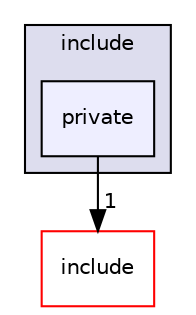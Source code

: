 digraph "private" {
  compound=true
  node [ fontsize="10", fontname="Helvetica"];
  edge [ labelfontsize="10", labelfontname="Helvetica"];
  subgraph clusterdir_d44c64559bbebec7f509842c48db8b23 {
    graph [ bgcolor="#ddddee", pencolor="black", label="include" fontname="Helvetica", fontsize="10", URL="dir_d44c64559bbebec7f509842c48db8b23.html"]
  dir_4bd6cd521a56a9f4d924ab2d33a9895d [shape=box, label="private", style="filled", fillcolor="#eeeeff", pencolor="black", URL="dir_4bd6cd521a56a9f4d924ab2d33a9895d.html"];
  }
  dir_879148de9d93c2e149721d7ac0bf02dd [shape=box label="include" fillcolor="white" style="filled" color="red" URL="dir_879148de9d93c2e149721d7ac0bf02dd.html"];
  dir_4bd6cd521a56a9f4d924ab2d33a9895d->dir_879148de9d93c2e149721d7ac0bf02dd [headlabel="1", labeldistance=1.5 headhref="dir_000002_000000.html"];
}
